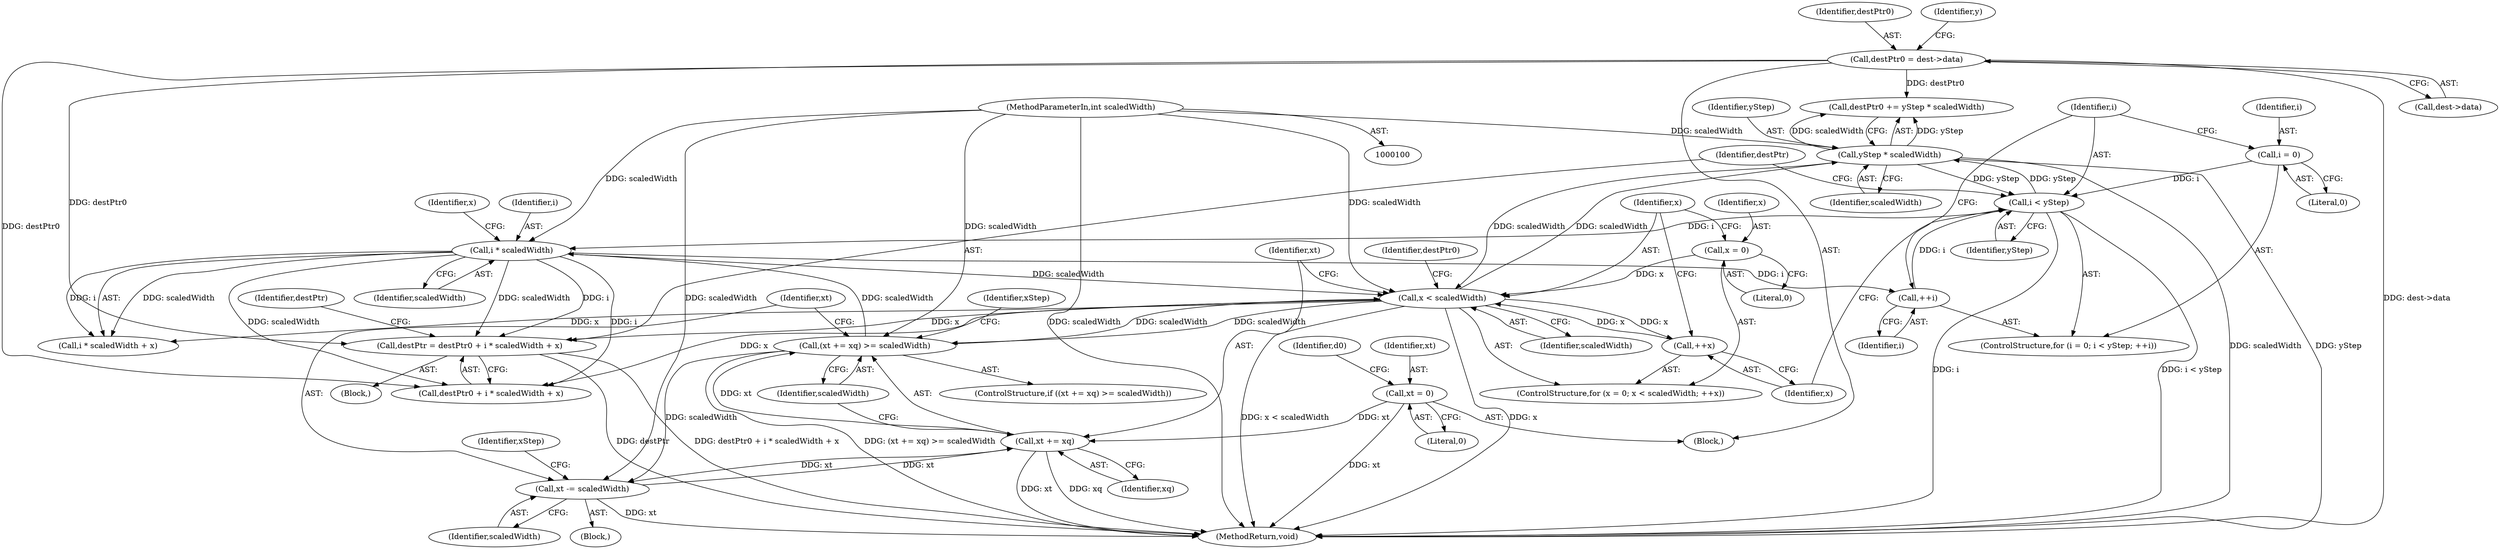 digraph "0_poppler_bbc2d8918fe234b7ef2c480eb148943922cc0959@integer" {
"1000272" [label="(Call,destPtr = destPtr0 + i * scaledWidth + x)"];
"1000160" [label="(Call,destPtr0 = dest->data)"];
"1000277" [label="(Call,i * scaledWidth)"];
"1000266" [label="(Call,i < yStep)"];
"1000263" [label="(Call,i = 0)"];
"1000269" [label="(Call,++i)"];
"1000289" [label="(Call,yStep * scaledWidth)"];
"1000204" [label="(Call,x < scaledWidth)"];
"1000207" [label="(Call,++x)"];
"1000201" [label="(Call,x = 0)"];
"1000211" [label="(Call,(xt += xq) >= scaledWidth)"];
"1000212" [label="(Call,xt += xq)"];
"1000178" [label="(Call,xt = 0)"];
"1000217" [label="(Call,xt -= scaledWidth)"];
"1000105" [label="(MethodParameterIn,int scaledWidth)"];
"1000283" [label="(Identifier,destPtr)"];
"1000204" [label="(Call,x < scaledWidth)"];
"1000294" [label="(MethodReturn,void)"];
"1000161" [label="(Identifier,destPtr0)"];
"1000288" [label="(Identifier,destPtr0)"];
"1000267" [label="(Identifier,i)"];
"1000289" [label="(Call,yStep * scaledWidth)"];
"1000156" [label="(Block,)"];
"1000280" [label="(Identifier,x)"];
"1000265" [label="(Literal,0)"];
"1000279" [label="(Identifier,scaledWidth)"];
"1000291" [label="(Identifier,scaledWidth)"];
"1000277" [label="(Call,i * scaledWidth)"];
"1000218" [label="(Identifier,xt)"];
"1000200" [label="(ControlStructure,for (x = 0; x < scaledWidth; ++x))"];
"1000263" [label="(Call,i = 0)"];
"1000210" [label="(ControlStructure,if ((xt += xq) >= scaledWidth))"];
"1000203" [label="(Literal,0)"];
"1000264" [label="(Identifier,i)"];
"1000212" [label="(Call,xt += xq)"];
"1000182" [label="(Identifier,d0)"];
"1000105" [label="(MethodParameterIn,int scaledWidth)"];
"1000162" [label="(Call,dest->data)"];
"1000269" [label="(Call,++i)"];
"1000266" [label="(Call,i < yStep)"];
"1000272" [label="(Call,destPtr = destPtr0 + i * scaledWidth + x)"];
"1000211" [label="(Call,(xt += xq) >= scaledWidth)"];
"1000217" [label="(Call,xt -= scaledWidth)"];
"1000214" [label="(Identifier,xq)"];
"1000219" [label="(Identifier,scaledWidth)"];
"1000178" [label="(Call,xt = 0)"];
"1000205" [label="(Identifier,x)"];
"1000207" [label="(Call,++x)"];
"1000201" [label="(Call,x = 0)"];
"1000213" [label="(Identifier,xt)"];
"1000273" [label="(Identifier,destPtr)"];
"1000290" [label="(Identifier,yStep)"];
"1000231" [label="(Identifier,xStep)"];
"1000221" [label="(Identifier,xStep)"];
"1000215" [label="(Identifier,scaledWidth)"];
"1000206" [label="(Identifier,scaledWidth)"];
"1000271" [label="(Block,)"];
"1000180" [label="(Literal,0)"];
"1000287" [label="(Call,destPtr0 += yStep * scaledWidth)"];
"1000268" [label="(Identifier,yStep)"];
"1000208" [label="(Identifier,x)"];
"1000216" [label="(Block,)"];
"1000278" [label="(Identifier,i)"];
"1000160" [label="(Call,destPtr0 = dest->data)"];
"1000179" [label="(Identifier,xt)"];
"1000202" [label="(Identifier,x)"];
"1000167" [label="(Identifier,y)"];
"1000270" [label="(Identifier,i)"];
"1000276" [label="(Call,i * scaledWidth + x)"];
"1000274" [label="(Call,destPtr0 + i * scaledWidth + x)"];
"1000262" [label="(ControlStructure,for (i = 0; i < yStep; ++i))"];
"1000272" -> "1000271"  [label="AST: "];
"1000272" -> "1000274"  [label="CFG: "];
"1000273" -> "1000272"  [label="AST: "];
"1000274" -> "1000272"  [label="AST: "];
"1000283" -> "1000272"  [label="CFG: "];
"1000272" -> "1000294"  [label="DDG: destPtr0 + i * scaledWidth + x"];
"1000272" -> "1000294"  [label="DDG: destPtr"];
"1000160" -> "1000272"  [label="DDG: destPtr0"];
"1000277" -> "1000272"  [label="DDG: i"];
"1000277" -> "1000272"  [label="DDG: scaledWidth"];
"1000204" -> "1000272"  [label="DDG: x"];
"1000160" -> "1000156"  [label="AST: "];
"1000160" -> "1000162"  [label="CFG: "];
"1000161" -> "1000160"  [label="AST: "];
"1000162" -> "1000160"  [label="AST: "];
"1000167" -> "1000160"  [label="CFG: "];
"1000160" -> "1000294"  [label="DDG: dest->data"];
"1000160" -> "1000274"  [label="DDG: destPtr0"];
"1000160" -> "1000287"  [label="DDG: destPtr0"];
"1000277" -> "1000276"  [label="AST: "];
"1000277" -> "1000279"  [label="CFG: "];
"1000278" -> "1000277"  [label="AST: "];
"1000279" -> "1000277"  [label="AST: "];
"1000280" -> "1000277"  [label="CFG: "];
"1000277" -> "1000204"  [label="DDG: scaledWidth"];
"1000277" -> "1000269"  [label="DDG: i"];
"1000277" -> "1000274"  [label="DDG: i"];
"1000277" -> "1000274"  [label="DDG: scaledWidth"];
"1000277" -> "1000276"  [label="DDG: i"];
"1000277" -> "1000276"  [label="DDG: scaledWidth"];
"1000266" -> "1000277"  [label="DDG: i"];
"1000211" -> "1000277"  [label="DDG: scaledWidth"];
"1000105" -> "1000277"  [label="DDG: scaledWidth"];
"1000266" -> "1000262"  [label="AST: "];
"1000266" -> "1000268"  [label="CFG: "];
"1000267" -> "1000266"  [label="AST: "];
"1000268" -> "1000266"  [label="AST: "];
"1000273" -> "1000266"  [label="CFG: "];
"1000208" -> "1000266"  [label="CFG: "];
"1000266" -> "1000294"  [label="DDG: i"];
"1000266" -> "1000294"  [label="DDG: i < yStep"];
"1000263" -> "1000266"  [label="DDG: i"];
"1000269" -> "1000266"  [label="DDG: i"];
"1000289" -> "1000266"  [label="DDG: yStep"];
"1000266" -> "1000289"  [label="DDG: yStep"];
"1000263" -> "1000262"  [label="AST: "];
"1000263" -> "1000265"  [label="CFG: "];
"1000264" -> "1000263"  [label="AST: "];
"1000265" -> "1000263"  [label="AST: "];
"1000267" -> "1000263"  [label="CFG: "];
"1000269" -> "1000262"  [label="AST: "];
"1000269" -> "1000270"  [label="CFG: "];
"1000270" -> "1000269"  [label="AST: "];
"1000267" -> "1000269"  [label="CFG: "];
"1000289" -> "1000287"  [label="AST: "];
"1000289" -> "1000291"  [label="CFG: "];
"1000290" -> "1000289"  [label="AST: "];
"1000291" -> "1000289"  [label="AST: "];
"1000287" -> "1000289"  [label="CFG: "];
"1000289" -> "1000294"  [label="DDG: scaledWidth"];
"1000289" -> "1000294"  [label="DDG: yStep"];
"1000289" -> "1000204"  [label="DDG: scaledWidth"];
"1000289" -> "1000287"  [label="DDG: yStep"];
"1000289" -> "1000287"  [label="DDG: scaledWidth"];
"1000204" -> "1000289"  [label="DDG: scaledWidth"];
"1000105" -> "1000289"  [label="DDG: scaledWidth"];
"1000204" -> "1000200"  [label="AST: "];
"1000204" -> "1000206"  [label="CFG: "];
"1000205" -> "1000204"  [label="AST: "];
"1000206" -> "1000204"  [label="AST: "];
"1000213" -> "1000204"  [label="CFG: "];
"1000288" -> "1000204"  [label="CFG: "];
"1000204" -> "1000294"  [label="DDG: x"];
"1000204" -> "1000294"  [label="DDG: x < scaledWidth"];
"1000207" -> "1000204"  [label="DDG: x"];
"1000201" -> "1000204"  [label="DDG: x"];
"1000211" -> "1000204"  [label="DDG: scaledWidth"];
"1000105" -> "1000204"  [label="DDG: scaledWidth"];
"1000204" -> "1000207"  [label="DDG: x"];
"1000204" -> "1000211"  [label="DDG: scaledWidth"];
"1000204" -> "1000274"  [label="DDG: x"];
"1000204" -> "1000276"  [label="DDG: x"];
"1000207" -> "1000200"  [label="AST: "];
"1000207" -> "1000208"  [label="CFG: "];
"1000208" -> "1000207"  [label="AST: "];
"1000205" -> "1000207"  [label="CFG: "];
"1000201" -> "1000200"  [label="AST: "];
"1000201" -> "1000203"  [label="CFG: "];
"1000202" -> "1000201"  [label="AST: "];
"1000203" -> "1000201"  [label="AST: "];
"1000205" -> "1000201"  [label="CFG: "];
"1000211" -> "1000210"  [label="AST: "];
"1000211" -> "1000215"  [label="CFG: "];
"1000212" -> "1000211"  [label="AST: "];
"1000215" -> "1000211"  [label="AST: "];
"1000218" -> "1000211"  [label="CFG: "];
"1000231" -> "1000211"  [label="CFG: "];
"1000211" -> "1000294"  [label="DDG: (xt += xq) >= scaledWidth"];
"1000212" -> "1000211"  [label="DDG: xt"];
"1000105" -> "1000211"  [label="DDG: scaledWidth"];
"1000211" -> "1000217"  [label="DDG: scaledWidth"];
"1000212" -> "1000214"  [label="CFG: "];
"1000213" -> "1000212"  [label="AST: "];
"1000214" -> "1000212"  [label="AST: "];
"1000215" -> "1000212"  [label="CFG: "];
"1000212" -> "1000294"  [label="DDG: xq"];
"1000212" -> "1000294"  [label="DDG: xt"];
"1000178" -> "1000212"  [label="DDG: xt"];
"1000217" -> "1000212"  [label="DDG: xt"];
"1000212" -> "1000217"  [label="DDG: xt"];
"1000178" -> "1000156"  [label="AST: "];
"1000178" -> "1000180"  [label="CFG: "];
"1000179" -> "1000178"  [label="AST: "];
"1000180" -> "1000178"  [label="AST: "];
"1000182" -> "1000178"  [label="CFG: "];
"1000178" -> "1000294"  [label="DDG: xt"];
"1000217" -> "1000216"  [label="AST: "];
"1000217" -> "1000219"  [label="CFG: "];
"1000218" -> "1000217"  [label="AST: "];
"1000219" -> "1000217"  [label="AST: "];
"1000221" -> "1000217"  [label="CFG: "];
"1000217" -> "1000294"  [label="DDG: xt"];
"1000105" -> "1000217"  [label="DDG: scaledWidth"];
"1000105" -> "1000100"  [label="AST: "];
"1000105" -> "1000294"  [label="DDG: scaledWidth"];
}
